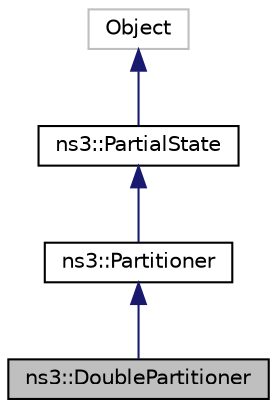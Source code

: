digraph "ns3::DoublePartitioner"
{
 // LATEX_PDF_SIZE
  edge [fontname="Helvetica",fontsize="10",labelfontname="Helvetica",labelfontsize="10"];
  node [fontname="Helvetica",fontsize="10",shape=record];
  Node1 [label="ns3::DoublePartitioner",height=0.2,width=0.4,color="black", fillcolor="grey75", style="filled", fontcolor="black",tooltip=" "];
  Node2 -> Node1 [dir="back",color="midnightblue",fontsize="10",style="solid"];
  Node2 [label="ns3::Partitioner",height=0.2,width=0.4,color="black", fillcolor="white", style="filled",URL="$classns3_1_1_partitioner.html",tooltip=" "];
  Node3 -> Node2 [dir="back",color="midnightblue",fontsize="10",style="solid"];
  Node3 [label="ns3::PartialState",height=0.2,width=0.4,color="black", fillcolor="white", style="filled",URL="$classns3_1_1_partial_state.html",tooltip=" "];
  Node4 -> Node3 [dir="back",color="midnightblue",fontsize="10",style="solid"];
  Node4 [label="Object",height=0.2,width=0.4,color="grey75", fillcolor="white", style="filled",tooltip=" "];
}
